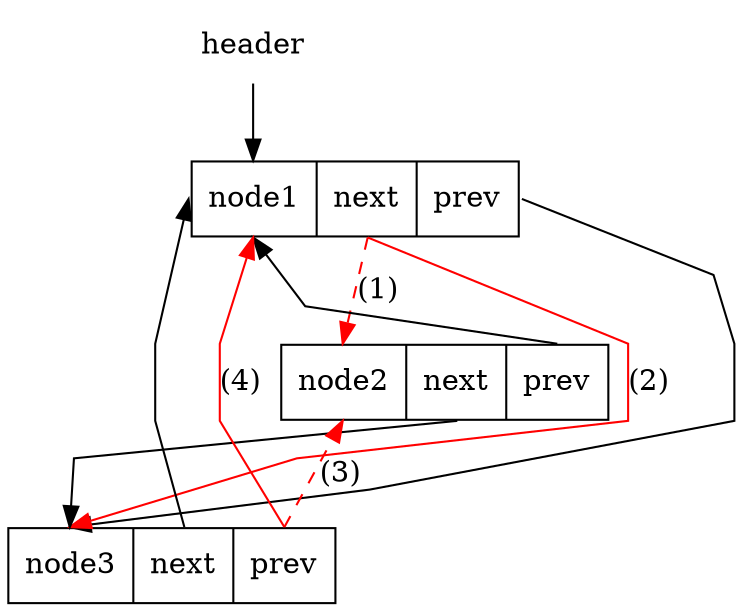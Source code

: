 digraph structs {
    header 		[shape=plaintext];
	
	node [shape = record];
	node1 [label="<p1> node1 |<p2> next|<p3>prev "];
	node2 [label="<p1> node2 |<p2> next|<p3>prev "];
	node3 [label="<p1> node3 |<p2> next|<p3>prev "];
	
	splines = polyline;
	header -> "node1":p1;
    "node1":p3 -> "node3":p1;
	"node2":p2 -> "node3":p1;
	"node2":p3 -> "node1":p1;
	"node3":p2 -> "node1":p1;
	
	edge [color=red];	
	splines = polyline;
	"node1":p2 -> "node2":p1[label="(1)", style=dashed];
	"node1":p2 -> "node3":p1[label="(2)"];
	
	"node3":p3 -> "node2":p1[label="(3)", style=dashed];
	"node3":p3 -> "node1":p1[label="(4)"];
	
	
}